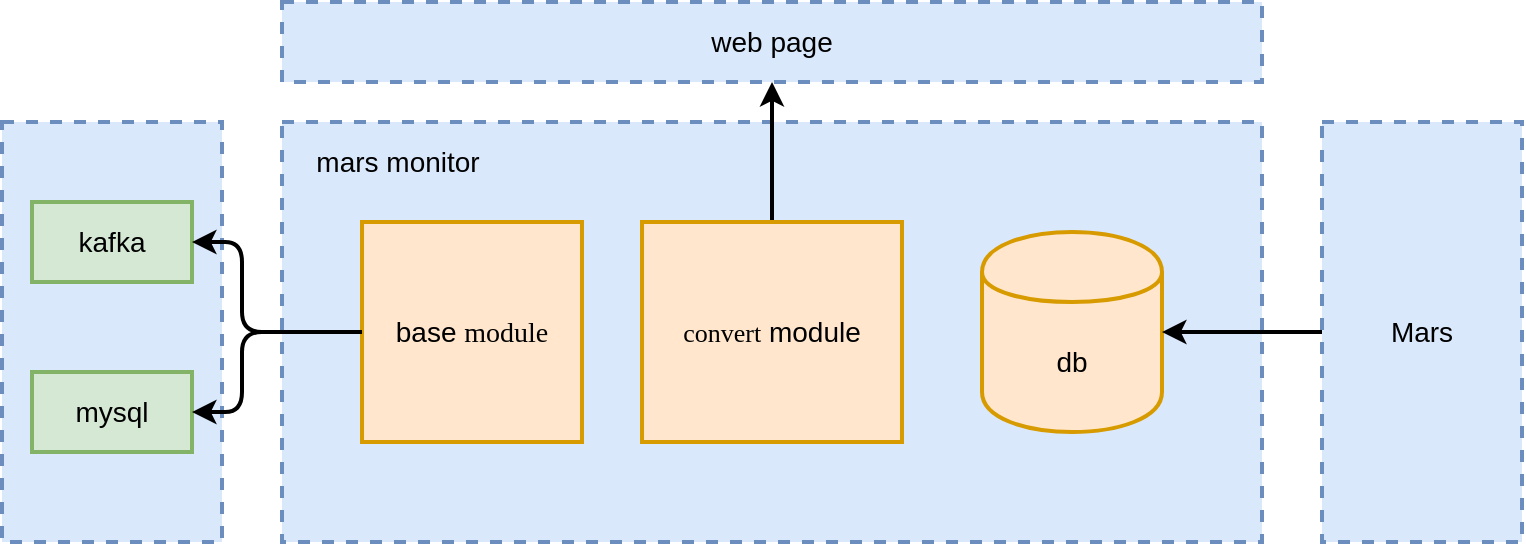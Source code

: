 <mxfile version="12.0.2" type="github" pages="1"><diagram id="2LopBsXB8xE_HbsuC1VL" name="Page-1"><mxGraphModel dx="802" dy="514" grid="1" gridSize="10" guides="1" tooltips="1" connect="1" arrows="1" fold="1" page="1" pageScale="1" pageWidth="826" pageHeight="1169" math="0" shadow="0"><root><mxCell id="0"/><mxCell id="1" parent="0"/><mxCell id="mKFZ2r8fO-hfqDfLU3Pd-1" value="" style="rounded=0;whiteSpace=wrap;html=1;fillColor=#dae8fc;strokeColor=#6c8ebf;dashed=1;strokeWidth=2;" vertex="1" parent="1"><mxGeometry x="190" y="120" width="490" height="210" as="geometry"/></mxCell><mxCell id="mKFZ2r8fO-hfqDfLU3Pd-2" value="&lt;div style=&quot;text-align: left&quot;&gt;&lt;div&gt;&lt;span style=&quot;font-size: 14px&quot;&gt;mars monitor&lt;/span&gt;&lt;/div&gt;&lt;/div&gt;" style="text;html=1;strokeColor=none;fillColor=none;align=center;verticalAlign=middle;whiteSpace=wrap;rounded=0;" vertex="1" parent="1"><mxGeometry x="202.5" y="130" width="90" height="20" as="geometry"/></mxCell><mxCell id="mKFZ2r8fO-hfqDfLU3Pd-18" value="" style="rounded=0;whiteSpace=wrap;html=1;dashed=1;fillColor=#dae8fc;strokeColor=#6c8ebf;strokeWidth=2;" vertex="1" parent="1"><mxGeometry x="50" y="120" width="110" height="210" as="geometry"/></mxCell><mxCell id="mKFZ2r8fO-hfqDfLU3Pd-19" value="&lt;font style=&quot;font-size: 14px&quot;&gt;kafka&lt;/font&gt;" style="rounded=0;whiteSpace=wrap;html=1;fillColor=#d5e8d4;strokeColor=#82b366;strokeWidth=2;" vertex="1" parent="1"><mxGeometry x="65" y="160" width="80" height="40" as="geometry"/></mxCell><mxCell id="mKFZ2r8fO-hfqDfLU3Pd-20" value="&lt;font style=&quot;font-size: 14px&quot;&gt;mysql&lt;/font&gt;" style="rounded=0;whiteSpace=wrap;html=1;fillColor=#d5e8d4;strokeColor=#82b366;strokeWidth=2;" vertex="1" parent="1"><mxGeometry x="65" y="245" width="80" height="40" as="geometry"/></mxCell><mxCell id="mKFZ2r8fO-hfqDfLU3Pd-23" value="&lt;font style=&quot;font-size: 14px&quot;&gt;&lt;font&gt;base&amp;nbsp;&lt;/font&gt;&lt;span style=&quot;font-family: &amp;#34;microsoft yahei&amp;#34; ; white-space: nowrap&quot;&gt;module&lt;/span&gt;&lt;/font&gt;" style="rounded=0;whiteSpace=wrap;html=1;strokeWidth=2;fillColor=#ffe6cc;strokeColor=#d79b00;" vertex="1" parent="1"><mxGeometry x="230" y="170" width="110" height="110" as="geometry"/></mxCell><mxCell id="mKFZ2r8fO-hfqDfLU3Pd-35" value="" style="edgeStyle=orthogonalEdgeStyle;rounded=0;orthogonalLoop=1;jettySize=auto;html=1;strokeWidth=2;" edge="1" parent="1" source="mKFZ2r8fO-hfqDfLU3Pd-24" target="mKFZ2r8fO-hfqDfLU3Pd-34"><mxGeometry relative="1" as="geometry"/></mxCell><mxCell id="mKFZ2r8fO-hfqDfLU3Pd-24" value="&lt;font style=&quot;font-size: 14px&quot;&gt;&lt;span style=&quot;font-family: &amp;#34;microsoft yahei&amp;#34; ; font-size: 13px ; white-space: nowrap&quot;&gt;convert&lt;/span&gt;&amp;nbsp;module&lt;/font&gt;" style="rounded=0;whiteSpace=wrap;html=1;strokeWidth=2;fillColor=#ffe6cc;strokeColor=#d79b00;" vertex="1" parent="1"><mxGeometry x="370" y="170" width="130" height="110" as="geometry"/></mxCell><mxCell id="mKFZ2r8fO-hfqDfLU3Pd-26" value="" style="endArrow=classic;html=1;exitX=0;exitY=0.5;exitDx=0;exitDy=0;entryX=1;entryY=0.5;entryDx=0;entryDy=0;strokeWidth=2;" edge="1" parent="1" source="mKFZ2r8fO-hfqDfLU3Pd-23" target="mKFZ2r8fO-hfqDfLU3Pd-19"><mxGeometry width="50" height="50" relative="1" as="geometry"><mxPoint x="80" y="430" as="sourcePoint"/><mxPoint x="130" y="380" as="targetPoint"/><Array as="points"><mxPoint x="170" y="225"/><mxPoint x="170" y="180"/></Array></mxGeometry></mxCell><mxCell id="mKFZ2r8fO-hfqDfLU3Pd-27" value="" style="endArrow=classic;html=1;entryX=1;entryY=0.5;entryDx=0;entryDy=0;exitX=0;exitY=0.5;exitDx=0;exitDy=0;strokeWidth=2;" edge="1" parent="1" source="mKFZ2r8fO-hfqDfLU3Pd-23" target="mKFZ2r8fO-hfqDfLU3Pd-20"><mxGeometry width="50" height="50" relative="1" as="geometry"><mxPoint x="230" y="250" as="sourcePoint"/><mxPoint x="160" y="380" as="targetPoint"/><Array as="points"><mxPoint x="170" y="225"/><mxPoint x="170" y="265"/></Array></mxGeometry></mxCell><mxCell id="mKFZ2r8fO-hfqDfLU3Pd-31" value="&lt;font style=&quot;font-size: 14px&quot;&gt;db&lt;/font&gt;" style="shape=cylinder;whiteSpace=wrap;html=1;boundedLbl=1;backgroundOutline=1;strokeWidth=2;fillColor=#ffe6cc;strokeColor=#d79b00;" vertex="1" parent="1"><mxGeometry x="540" y="175" width="90" height="100" as="geometry"/></mxCell><mxCell id="mKFZ2r8fO-hfqDfLU3Pd-33" value="" style="edgeStyle=orthogonalEdgeStyle;rounded=0;orthogonalLoop=1;jettySize=auto;html=1;strokeWidth=2;" edge="1" parent="1" source="mKFZ2r8fO-hfqDfLU3Pd-32" target="mKFZ2r8fO-hfqDfLU3Pd-31"><mxGeometry relative="1" as="geometry"/></mxCell><mxCell id="mKFZ2r8fO-hfqDfLU3Pd-32" value="&lt;font style=&quot;font-size: 14px&quot;&gt;Mars&lt;/font&gt;" style="rounded=0;whiteSpace=wrap;html=1;strokeWidth=2;dashed=1;fillColor=#dae8fc;strokeColor=#6c8ebf;" vertex="1" parent="1"><mxGeometry x="710" y="120" width="100" height="210" as="geometry"/></mxCell><mxCell id="mKFZ2r8fO-hfqDfLU3Pd-34" value="&lt;font style=&quot;font-size: 14px&quot;&gt;web page&lt;/font&gt;" style="rounded=0;whiteSpace=wrap;html=1;dashed=1;strokeWidth=2;fillColor=#dae8fc;strokeColor=#6c8ebf;" vertex="1" parent="1"><mxGeometry x="190" y="60" width="490" height="40" as="geometry"/></mxCell></root></mxGraphModel></diagram></mxfile>